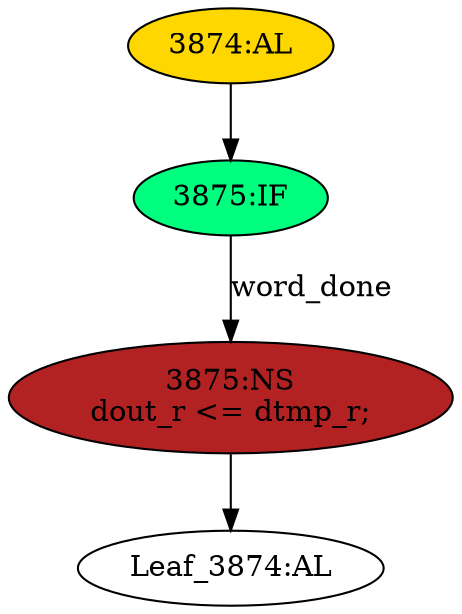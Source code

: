 strict digraph "" {
	node [label="\N"];
	"3875:NS"	 [ast="<pyverilog.vparser.ast.NonblockingSubstitution object at 0x7f13b5596150>",
		fillcolor=firebrick,
		label="3875:NS
dout_r <= dtmp_r;",
		statements="[<pyverilog.vparser.ast.NonblockingSubstitution object at 0x7f13b5596150>]",
		style=filled,
		typ=NonblockingSubstitution];
	"Leaf_3874:AL"	 [def_var="['dout_r']",
		label="Leaf_3874:AL"];
	"3875:NS" -> "Leaf_3874:AL"	 [cond="[]",
		lineno=None];
	"3874:AL"	 [ast="<pyverilog.vparser.ast.Always object at 0x7f13b55962d0>",
		clk_sens=True,
		fillcolor=gold,
		label="3874:AL",
		sens="['clk']",
		statements="[]",
		style=filled,
		typ=Always,
		use_var="['word_done', 'dtmp_r']"];
	"3875:IF"	 [ast="<pyverilog.vparser.ast.IfStatement object at 0x7f13b55963d0>",
		fillcolor=springgreen,
		label="3875:IF",
		statements="[]",
		style=filled,
		typ=IfStatement];
	"3874:AL" -> "3875:IF"	 [cond="[]",
		lineno=None];
	"3875:IF" -> "3875:NS"	 [cond="['word_done']",
		label=word_done,
		lineno=3875];
}
